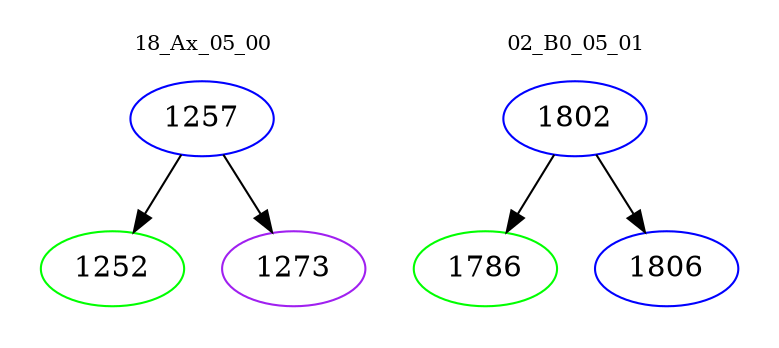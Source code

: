 digraph{
subgraph cluster_0 {
color = white
label = "18_Ax_05_00";
fontsize=10;
T0_1257 [label="1257", color="blue"]
T0_1257 -> T0_1252 [color="black"]
T0_1252 [label="1252", color="green"]
T0_1257 -> T0_1273 [color="black"]
T0_1273 [label="1273", color="purple"]
}
subgraph cluster_1 {
color = white
label = "02_B0_05_01";
fontsize=10;
T1_1802 [label="1802", color="blue"]
T1_1802 -> T1_1786 [color="black"]
T1_1786 [label="1786", color="green"]
T1_1802 -> T1_1806 [color="black"]
T1_1806 [label="1806", color="blue"]
}
}
